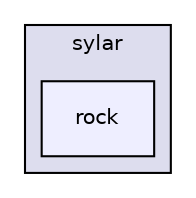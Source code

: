 digraph "sylar/rock" {
  compound=true
  node [ fontsize="10", fontname="Helvetica"];
  edge [ labelfontsize="10", labelfontname="Helvetica"];
  subgraph clusterdir_85140288eee94f6c1dbd59c496fa876b {
    graph [ bgcolor="#ddddee", pencolor="black", label="sylar" fontname="Helvetica", fontsize="10", URL="dir_85140288eee94f6c1dbd59c496fa876b.html"]
  dir_85bef477dd70a83b232fc3b9b16e7c18 [shape=box, label="rock", style="filled", fillcolor="#eeeeff", pencolor="black", URL="dir_85bef477dd70a83b232fc3b9b16e7c18.html"];
  }
}
